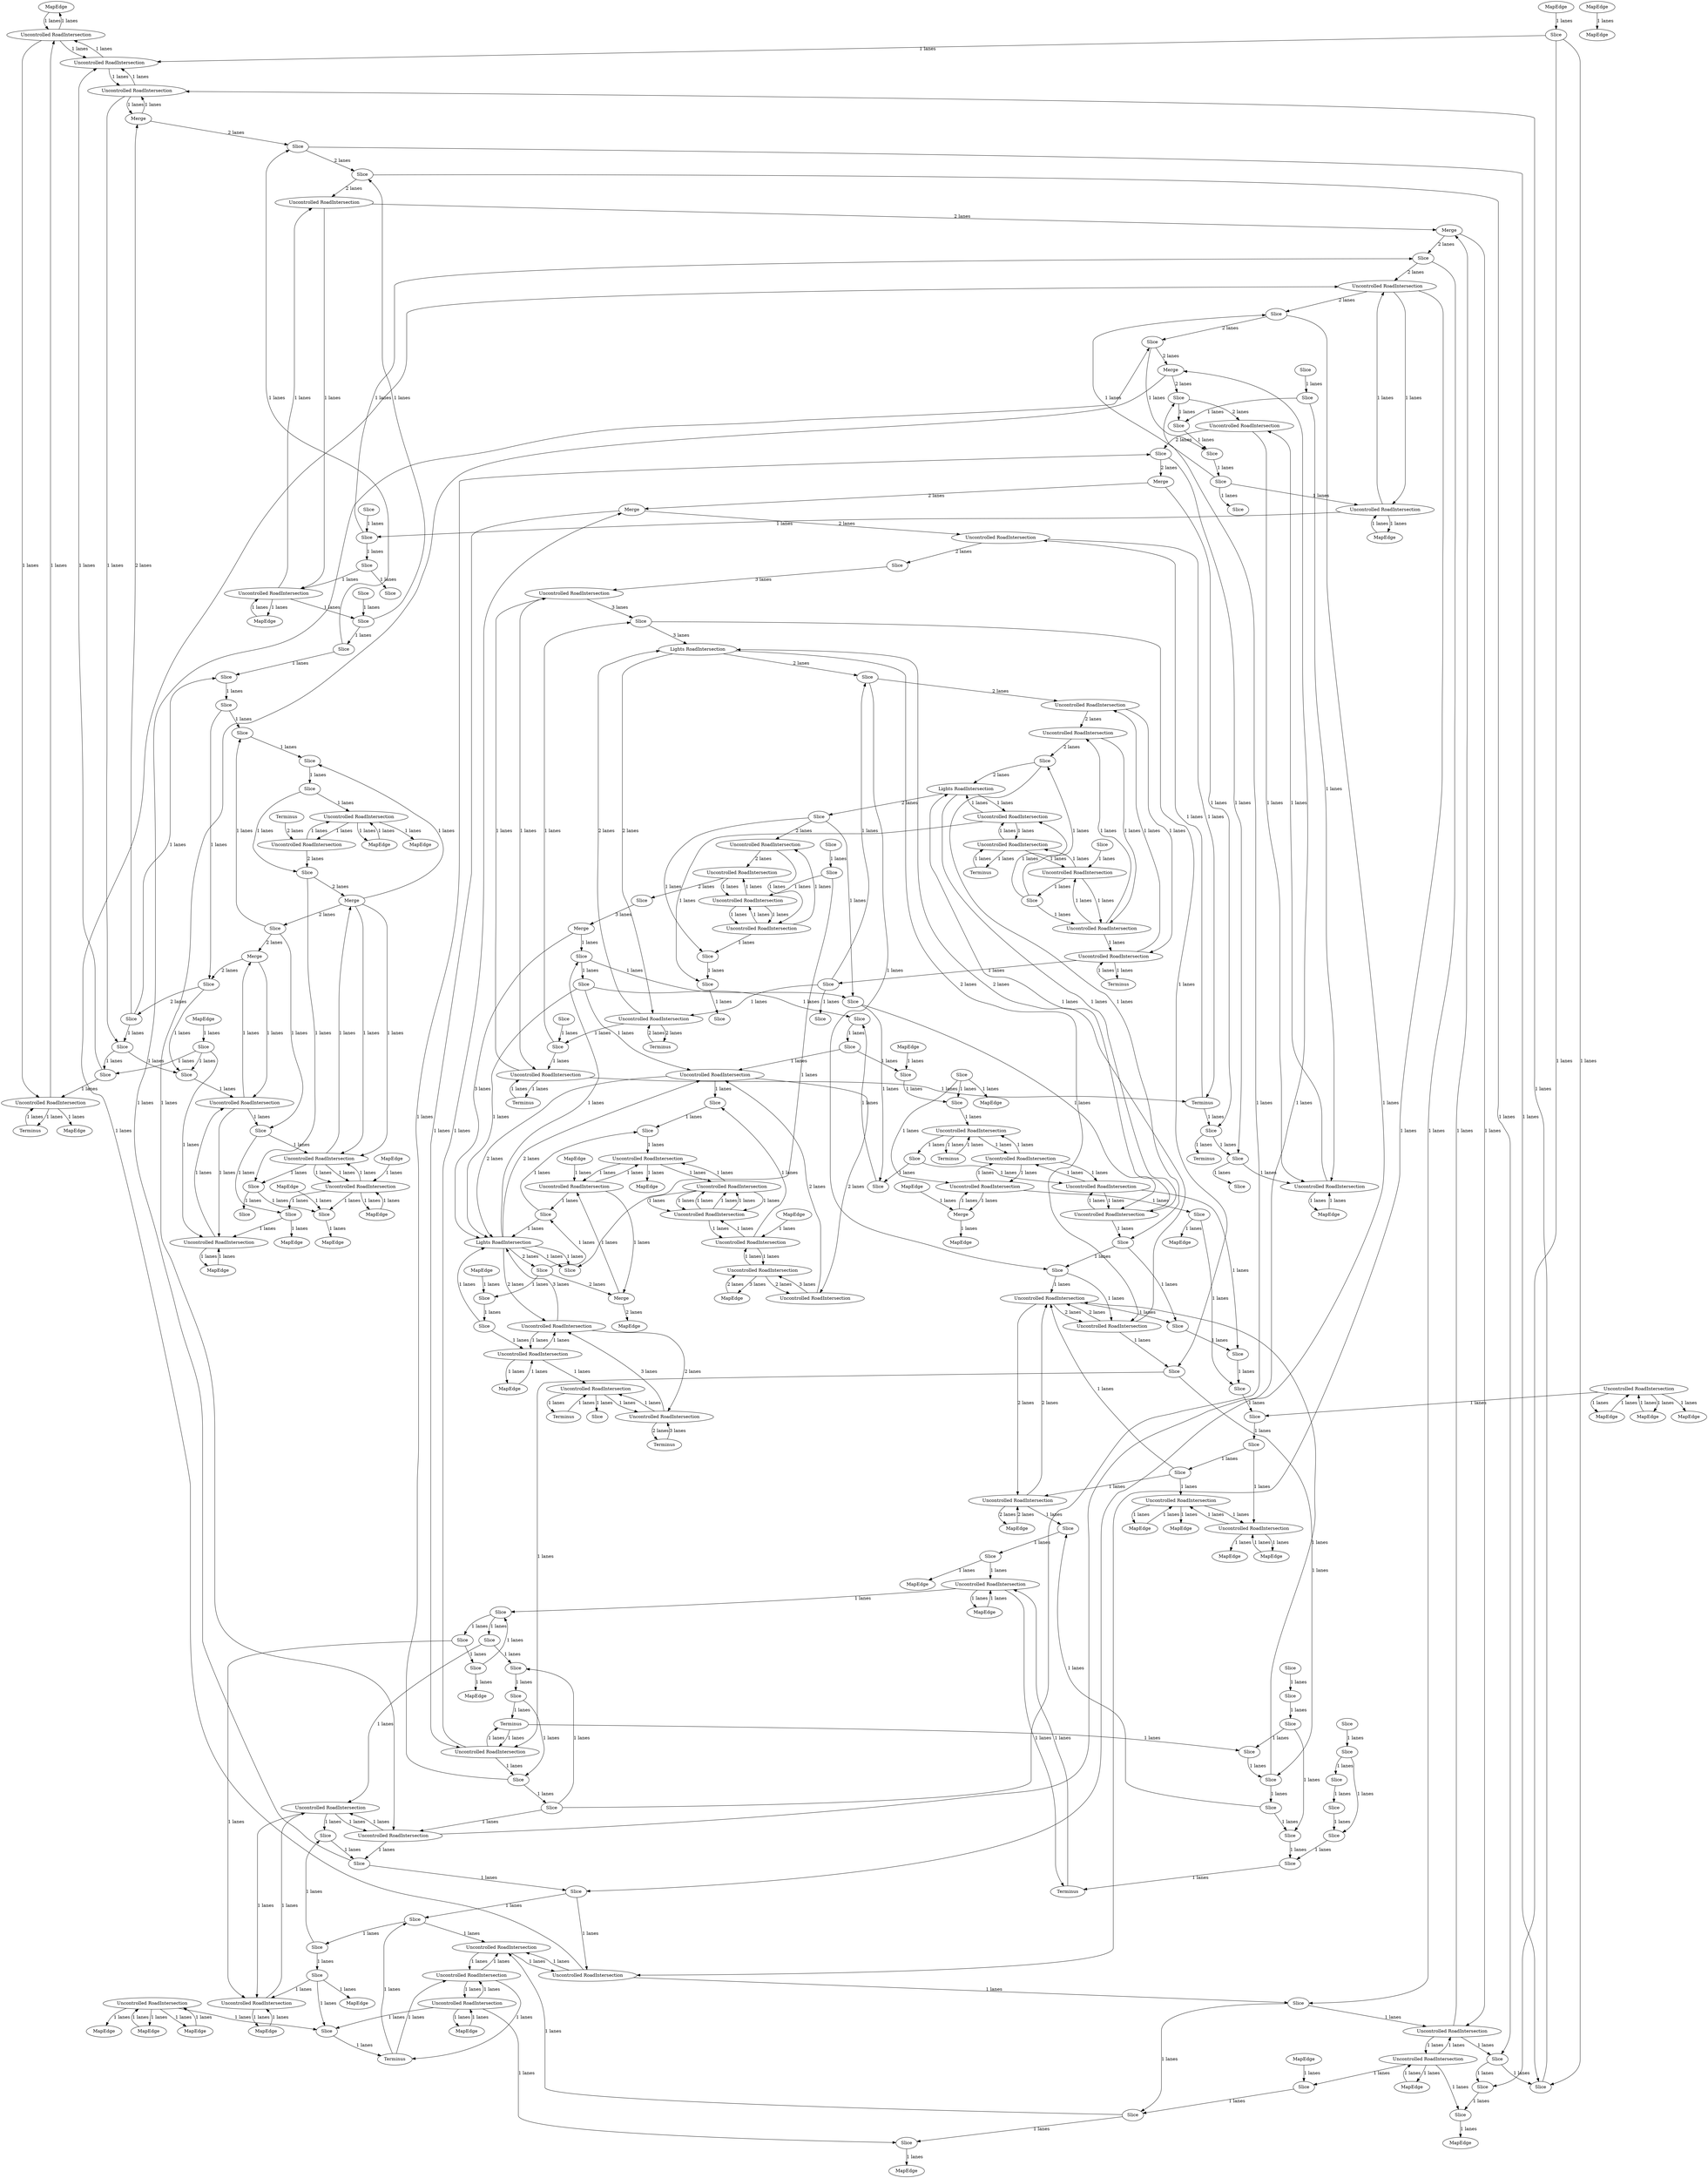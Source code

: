 digraph {
    0 [ label = "MapEdge" ]
    1 [ label = "Merge" ]
    2 [ label = "MapEdge" ]
    3 [ label = "Merge" ]
    4 [ label = "MapEdge" ]
    5 [ label = "Merge" ]
    6 [ label = "Uncontrolled RoadIntersection" ]
    7 [ label = "MapEdge" ]
    8 [ label = "MapEdge" ]
    9 [ label = "MapEdge" ]
    10 [ label = "Uncontrolled RoadIntersection" ]
    11 [ label = "MapEdge" ]
    12 [ label = "MapEdge" ]
    13 [ label = "Uncontrolled RoadIntersection" ]
    14 [ label = "MapEdge" ]
    15 [ label = "Merge" ]
    16 [ label = "MapEdge" ]
    17 [ label = "Merge" ]
    18 [ label = "Slice" ]
    19 [ label = "Slice" ]
    20 [ label = "MapEdge" ]
    21 [ label = "Uncontrolled RoadIntersection" ]
    22 [ label = "Terminus" ]
    23 [ label = "Terminus" ]
    24 [ label = "MapEdge" ]
    25 [ label = "Lights RoadIntersection" ]
    26 [ label = "MapEdge" ]
    27 [ label = "Terminus" ]
    28 [ label = "Uncontrolled RoadIntersection" ]
    29 [ label = "Terminus" ]
    30 [ label = "Slice" ]
    31 [ label = "Slice" ]
    32 [ label = "Uncontrolled RoadIntersection" ]
    33 [ label = "Uncontrolled RoadIntersection" ]
    34 [ label = "Terminus" ]
    35 [ label = "Merge" ]
    36 [ label = "Terminus" ]
    37 [ label = "Terminus" ]
    38 [ label = "Uncontrolled RoadIntersection" ]
    39 [ label = "Slice" ]
    40 [ label = "Slice" ]
    41 [ label = "Merge" ]
    42 [ label = "Slice" ]
    43 [ label = "MapEdge" ]
    44 [ label = "Slice" ]
    45 [ label = "Uncontrolled RoadIntersection" ]
    46 [ label = "Slice" ]
    47 [ label = "MapEdge" ]
    48 [ label = "Uncontrolled RoadIntersection" ]
    49 [ label = "MapEdge" ]
    50 [ label = "Slice" ]
    51 [ label = "MapEdge" ]
    52 [ label = "Slice" ]
    53 [ label = "Slice" ]
    54 [ label = "Slice" ]
    55 [ label = "Slice" ]
    56 [ label = "Slice" ]
    57 [ label = "Slice" ]
    58 [ label = "MapEdge" ]
    59 [ label = "Uncontrolled RoadIntersection" ]
    60 [ label = "Slice" ]
    61 [ label = "Slice" ]
    62 [ label = "Slice" ]
    63 [ label = "Uncontrolled RoadIntersection" ]
    64 [ label = "Slice" ]
    65 [ label = "Slice" ]
    66 [ label = "Slice" ]
    67 [ label = "Slice" ]
    68 [ label = "Uncontrolled RoadIntersection" ]
    69 [ label = "MapEdge" ]
    70 [ label = "Slice" ]
    71 [ label = "Slice" ]
    72 [ label = "Slice" ]
    73 [ label = "Slice" ]
    74 [ label = "Slice" ]
    75 [ label = "Slice" ]
    76 [ label = "Slice" ]
    77 [ label = "Slice" ]
    78 [ label = "Slice" ]
    79 [ label = "Slice" ]
    80 [ label = "Slice" ]
    81 [ label = "Slice" ]
    82 [ label = "Slice" ]
    83 [ label = "Slice" ]
    84 [ label = "Slice" ]
    85 [ label = "MapEdge" ]
    86 [ label = "MapEdge" ]
    87 [ label = "Uncontrolled RoadIntersection" ]
    88 [ label = "MapEdge" ]
    89 [ label = "MapEdge" ]
    90 [ label = "Slice" ]
    91 [ label = "Slice" ]
    92 [ label = "Slice" ]
    93 [ label = "Slice" ]
    94 [ label = "Slice" ]
    95 [ label = "Slice" ]
    96 [ label = "MapEdge" ]
    97 [ label = "Uncontrolled RoadIntersection" ]
    98 [ label = "Uncontrolled RoadIntersection" ]
    99 [ label = "MapEdge" ]
    100 [ label = "Slice" ]
    101 [ label = "Slice" ]
    102 [ label = "Slice" ]
    103 [ label = "Slice" ]
    104 [ label = "Slice" ]
    105 [ label = "Slice" ]
    106 [ label = "Slice" ]
    107 [ label = "MapEdge" ]
    108 [ label = "MapEdge" ]
    109 [ label = "Slice" ]
    110 [ label = "Slice" ]
    111 [ label = "Slice" ]
    112 [ label = "Slice" ]
    113 [ label = "Slice" ]
    114 [ label = "Terminus" ]
    115 [ label = "Uncontrolled RoadIntersection" ]
    116 [ label = "Slice" ]
    117 [ label = "Slice" ]
    118 [ label = "Uncontrolled RoadIntersection" ]
    119 [ label = "Slice" ]
    120 [ label = "Slice" ]
    121 [ label = "Slice" ]
    122 [ label = "Slice" ]
    123 [ label = "Slice" ]
    124 [ label = "Slice" ]
    125 [ label = "MapEdge" ]
    126 [ label = "Uncontrolled RoadIntersection" ]
    127 [ label = "Slice" ]
    128 [ label = "MapEdge" ]
    129 [ label = "Slice" ]
    130 [ label = "Slice" ]
    131 [ label = "Uncontrolled RoadIntersection" ]
    132 [ label = "Slice" ]
    133 [ label = "Slice" ]
    134 [ label = "Slice" ]
    135 [ label = "Slice" ]
    136 [ label = "Uncontrolled RoadIntersection" ]
    137 [ label = "Slice" ]
    138 [ label = "Slice" ]
    139 [ label = "Slice" ]
    140 [ label = "Slice" ]
    141 [ label = "Slice" ]
    142 [ label = "Uncontrolled RoadIntersection" ]
    143 [ label = "MapEdge" ]
    144 [ label = "Slice" ]
    145 [ label = "Slice" ]
    146 [ label = "MapEdge" ]
    147 [ label = "Slice" ]
    148 [ label = "Slice" ]
    149 [ label = "MapEdge" ]
    150 [ label = "Uncontrolled RoadIntersection" ]
    151 [ label = "Slice" ]
    152 [ label = "Slice" ]
    153 [ label = "MapEdge" ]
    154 [ label = "Slice" ]
    155 [ label = "Slice" ]
    156 [ label = "Slice" ]
    157 [ label = "Slice" ]
    158 [ label = "MapEdge" ]
    159 [ label = "Slice" ]
    160 [ label = "Slice" ]
    161 [ label = "MapEdge" ]
    162 [ label = "Uncontrolled RoadIntersection" ]
    163 [ label = "Slice" ]
    164 [ label = "Slice" ]
    165 [ label = "Uncontrolled RoadIntersection" ]
    166 [ label = "Slice" ]
    167 [ label = "MapEdge" ]
    168 [ label = "Uncontrolled RoadIntersection" ]
    169 [ label = "MapEdge" ]
    170 [ label = "Slice" ]
    171 [ label = "Slice" ]
    172 [ label = "Slice" ]
    173 [ label = "Slice" ]
    174 [ label = "Uncontrolled RoadIntersection" ]
    175 [ label = "Slice" ]
    176 [ label = "Slice" ]
    177 [ label = "Slice" ]
    178 [ label = "Slice" ]
    179 [ label = "Uncontrolled RoadIntersection" ]
    180 [ label = "Terminus" ]
    181 [ label = "Merge" ]
    182 [ label = "Terminus" ]
    183 [ label = "Uncontrolled RoadIntersection" ]
    184 [ label = "Uncontrolled RoadIntersection" ]
    185 [ label = "Uncontrolled RoadIntersection" ]
    186 [ label = "Uncontrolled RoadIntersection" ]
    187 [ label = "Uncontrolled RoadIntersection" ]
    188 [ label = "Uncontrolled RoadIntersection" ]
    189 [ label = "Uncontrolled RoadIntersection" ]
    190 [ label = "Uncontrolled RoadIntersection" ]
    191 [ label = "Lights RoadIntersection" ]
    192 [ label = "Uncontrolled RoadIntersection" ]
    193 [ label = "Terminus" ]
    194 [ label = "Uncontrolled RoadIntersection" ]
    195 [ label = "Uncontrolled RoadIntersection" ]
    196 [ label = "MapEdge" ]
    197 [ label = "Terminus" ]
    198 [ label = "Uncontrolled RoadIntersection" ]
    199 [ label = "Slice" ]
    200 [ label = "Slice" ]
    201 [ label = "Slice" ]
    202 [ label = "Slice" ]
    203 [ label = "Slice" ]
    204 [ label = "Slice" ]
    205 [ label = "Slice" ]
    206 [ label = "Slice" ]
    207 [ label = "Uncontrolled RoadIntersection" ]
    208 [ label = "MapEdge" ]
    209 [ label = "Slice" ]
    210 [ label = "Slice" ]
    211 [ label = "Uncontrolled RoadIntersection" ]
    212 [ label = "Slice" ]
    213 [ label = "Uncontrolled RoadIntersection" ]
    214 [ label = "Slice" ]
    215 [ label = "Slice" ]
    216 [ label = "Uncontrolled RoadIntersection" ]
    217 [ label = "Slice" ]
    218 [ label = "Slice" ]
    219 [ label = "Uncontrolled RoadIntersection" ]
    220 [ label = "Slice" ]
    221 [ label = "Uncontrolled RoadIntersection" ]
    222 [ label = "Slice" ]
    223 [ label = "Slice" ]
    224 [ label = "Uncontrolled RoadIntersection" ]
    225 [ label = "Slice" ]
    226 [ label = "Slice" ]
    227 [ label = "Uncontrolled RoadIntersection" ]
    228 [ label = "Slice" ]
    229 [ label = "Uncontrolled RoadIntersection" ]
    230 [ label = "Slice" ]
    231 [ label = "Slice" ]
    232 [ label = "Slice" ]
    233 [ label = "Slice" ]
    234 [ label = "Slice" ]
    235 [ label = "MapEdge" ]
    236 [ label = "Lights RoadIntersection" ]
    237 [ label = "Uncontrolled RoadIntersection" ]
    238 [ label = "Uncontrolled RoadIntersection" ]
    239 [ label = "Terminus" ]
    240 [ label = "Uncontrolled RoadIntersection" ]
    241 [ label = "Uncontrolled RoadIntersection" ]
    242 [ label = "Uncontrolled RoadIntersection" ]
    243 [ label = "Uncontrolled RoadIntersection" ]
    244 [ label = "Uncontrolled RoadIntersection" ]
    245 [ label = "Uncontrolled RoadIntersection" ]
    246 [ label = "Merge" ]
    247 [ label = "Merge" ]
    248 [ label = "Uncontrolled RoadIntersection" ]
    249 [ label = "Uncontrolled RoadIntersection" ]
    250 [ label = "Uncontrolled RoadIntersection" ]
    251 [ label = "MapEdge" ]
    252 [ label = "Uncontrolled RoadIntersection" ]
    253 [ label = "MapEdge" ]
    254 [ label = "Uncontrolled RoadIntersection" ]
    255 [ label = "Uncontrolled RoadIntersection" ]
    256 [ label = "Terminus" ]
    257 [ label = "MapEdge" ]
    258 [ label = "Uncontrolled RoadIntersection" ]
    259 [ label = "Uncontrolled RoadIntersection" ]
    260 [ label = "MapEdge" ]
    261 [ label = "MapEdge" ]
    262 [ label = "Uncontrolled RoadIntersection" ]
    263 [ label = "MapEdge" ]
    264 [ label = "MapEdge" ]
    265 [ label = "MapEdge" ]
    266 [ label = "MapEdge" ]
    267 [ label = "MapEdge" ]
    0 -> 28 [ label = "1 lanes" ]
    28 -> 0 [ label = "1 lanes" ]
    28 -> 150 [ label = "1 lanes" ]
    150 -> 28 [ label = "1 lanes" ]
    150 -> 216 [ label = "1 lanes" ]
    216 -> 150 [ label = "1 lanes" ]
    216 -> 1 [ label = "1 lanes" ]
    1 -> 216 [ label = "1 lanes" ]
    2 -> 165 [ label = "1 lanes" ]
    165 -> 2 [ label = "1 lanes" ]
    165 -> 213 [ label = "1 lanes" ]
    213 -> 165 [ label = "1 lanes" ]
    213 -> 3 [ label = "1 lanes" ]
    3 -> 213 [ label = "1 lanes" ]
    4 -> 168 [ label = "1 lanes" ]
    168 -> 4 [ label = "1 lanes" ]
    168 -> 211 [ label = "1 lanes" ]
    211 -> 168 [ label = "1 lanes" ]
    211 -> 5 [ label = "1 lanes" ]
    5 -> 211 [ label = "1 lanes" ]
    6 -> 136 [ label = "1 lanes" ]
    136 -> 6 [ label = "1 lanes" ]
    136 -> 7 [ label = "1 lanes" ]
    7 -> 136 [ label = "1 lanes" ]
    8 -> 48 [ label = "1 lanes" ]
    48 -> 8 [ label = "1 lanes" ]
    48 -> 179 [ label = "1 lanes" ]
    179 -> 48 [ label = "1 lanes" ]
    179 -> 45 [ label = "1 lanes" ]
    45 -> 179 [ label = "1 lanes" ]
    45 -> 221 [ label = "1 lanes" ]
    221 -> 45 [ label = "1 lanes" ]
    221 -> 38 [ label = "1 lanes" ]
    38 -> 221 [ label = "1 lanes" ]
    38 -> 174 [ label = "1 lanes" ]
    174 -> 38 [ label = "1 lanes" ]
    174 -> 9 [ label = "1 lanes" ]
    9 -> 174 [ label = "1 lanes" ]
    10 -> 59 [ label = "1 lanes" ]
    59 -> 10 [ label = "1 lanes" ]
    59 -> 11 [ label = "1 lanes" ]
    11 -> 59 [ label = "1 lanes" ]
    12 -> 68 [ label = "1 lanes" ]
    68 -> 12 [ label = "1 lanes" ]
    68 -> 13 [ label = "1 lanes" ]
    13 -> 68 [ label = "1 lanes" ]
    14 -> 131 [ label = "1 lanes" ]
    131 -> 14 [ label = "1 lanes" ]
    131 -> 118 [ label = "1 lanes" ]
    118 -> 131 [ label = "1 lanes" ]
    118 -> 224 [ label = "1 lanes" ]
    224 -> 118 [ label = "1 lanes" ]
    224 -> 15 [ label = "1 lanes" ]
    15 -> 224 [ label = "1 lanes" ]
    16 -> 142 [ label = "1 lanes" ]
    142 -> 16 [ label = "1 lanes" ]
    142 -> 219 [ label = "1 lanes" ]
    219 -> 142 [ label = "1 lanes" ]
    219 -> 17 [ label = "1 lanes" ]
    17 -> 219 [ label = "1 lanes" ]
    206 -> 18 [ label = "1 lanes" ]
    19 -> 206 [ label = "1 lanes" ]
    20 -> 126 [ label = "1 lanes" ]
    126 -> 20 [ label = "1 lanes" ]
    126 -> 29 [ label = "1 lanes" ]
    29 -> 126 [ label = "1 lanes" ]
    21 -> 87 [ label = "1 lanes" ]
    87 -> 21 [ label = "1 lanes" ]
    87 -> 22 [ label = "1 lanes" ]
    22 -> 87 [ label = "1 lanes" ]
    13 -> 254 [ label = "2 lanes" ]
    254 -> 13 [ label = "3 lanes" ]
    254 -> 23 [ label = "2 lanes" ]
    23 -> 254 [ label = "3 lanes" ]
    24 -> 98 [ label = "2 lanes" ]
    98 -> 24 [ label = "2 lanes" ]
    98 -> 97 [ label = "2 lanes" ]
    97 -> 98 [ label = "2 lanes" ]
    97 -> 229 [ label = "2 lanes" ]
    229 -> 97 [ label = "2 lanes" ]
    229 -> 25 [ label = "2 lanes" ]
    25 -> 229 [ label = "2 lanes" ]
    246 -> 26 [ label = "2 lanes" ]
    27 -> 162 [ label = "1 lanes" ]
    162 -> 27 [ label = "1 lanes" ]
    162 -> 28 [ label = "1 lanes" ]
    28 -> 162 [ label = "1 lanes" ]
    205 -> 29 [ label = "1 lanes" ]
    201 -> 205 [ label = "1 lanes" ]
    30 -> 201 [ label = "1 lanes" ]
    31 -> 30 [ label = "1 lanes" ]
    32 -> 114 [ label = "1 lanes" ]
    114 -> 32 [ label = "1 lanes" ]
    33 -> 115 [ label = "1 lanes" ]
    115 -> 33 [ label = "1 lanes" ]
    115 -> 34 [ label = "1 lanes" ]
    34 -> 115 [ label = "1 lanes" ]
    35 -> 113 [ label = "1 lanes" ]
    113 -> 36 [ label = "1 lanes" ]
    37 -> 10 [ label = "2 lanes" ]
    10 -> 54 [ label = "2 lanes" ]
    54 -> 5 [ label = "2 lanes" ]
    5 -> 53 [ label = "2 lanes" ]
    53 -> 3 [ label = "2 lanes" ]
    3 -> 159 [ label = "2 lanes" ]
    159 -> 164 [ label = "2 lanes" ]
    164 -> 1 [ label = "2 lanes" ]
    1 -> 151 [ label = "2 lanes" ]
    151 -> 135 [ label = "2 lanes" ]
    135 -> 6 [ label = "2 lanes" ]
    6 -> 17 [ label = "2 lanes" ]
    17 -> 134 [ label = "2 lanes" ]
    134 -> 38 [ label = "2 lanes" ]
    38 -> 175 [ label = "2 lanes" ]
    175 -> 133 [ label = "2 lanes" ]
    133 -> 15 [ label = "2 lanes" ]
    15 -> 130 [ label = "2 lanes" ]
    130 -> 194 [ label = "2 lanes" ]
    194 -> 111 [ label = "2 lanes" ]
    111 -> 35 [ label = "2 lanes" ]
    35 -> 181 [ label = "2 lanes" ]
    181 -> 32 [ label = "2 lanes" ]
    32 -> 39 [ label = "2 lanes" ]
    40 -> 41 [ label = "3 lanes" ]
    41 -> 236 [ label = "3 lanes" ]
    39 -> 33 [ label = "3 lanes" ]
    33 -> 110 [ label = "3 lanes" ]
    110 -> 25 [ label = "3 lanes" ]
    25 -> 104 [ label = "2 lanes" ]
    104 -> 237 [ label = "2 lanes" ]
    237 -> 186 [ label = "2 lanes" ]
    186 -> 102 [ label = "2 lanes" ]
    102 -> 191 [ label = "2 lanes" ]
    191 -> 73 [ label = "2 lanes" ]
    73 -> 190 [ label = "2 lanes" ]
    190 -> 187 [ label = "2 lanes" ]
    187 -> 40 [ label = "2 lanes" ]
    236 -> 52 [ label = "2 lanes" ]
    52 -> 246 [ label = "2 lanes" ]
    42 -> 44 [ label = "1 lanes" ]
    262 -> 43 [ label = "1 lanes" ]
    180 -> 46 [ label = "1 lanes" ]
    44 -> 180 [ label = "1 lanes" ]
    262 -> 44 [ label = "1 lanes" ]
    61 -> 42 [ label = "1 lanes" ]
    46 -> 61 [ label = "1 lanes" ]
    46 -> 45 [ label = "1 lanes" ]
    48 -> 44 [ label = "1 lanes" ]
    244 -> 49 [ label = "1 lanes" ]
    62 -> 244 [ label = "1 lanes" ]
    50 -> 62 [ label = "1 lanes" ]
    63 -> 50 [ label = "1 lanes" ]
    82 -> 63 [ label = "1 lanes" ]
    241 -> 50 [ label = "1 lanes" ]
    51 -> 241 [ label = "1 lanes" ]
    234 -> 62 [ label = "1 lanes" ]
    52 -> 234 [ label = "1 lanes" ]
    212 -> 170 [ label = "1 lanes" ]
    53 -> 212 [ label = "1 lanes" ]
    211 -> 168 [ label = "1 lanes" ]
    5 -> 211 [ label = "1 lanes" ]
    54 -> 210 [ label = "1 lanes" ]
    55 -> 54 [ label = "1 lanes" ]
    56 -> 57 [ label = "1 lanes" ]
    154 -> 166 [ label = "1 lanes" ]
    155 -> 154 [ label = "1 lanes" ]
    157 -> 155 [ label = "1 lanes" ]
    156 -> 157 [ label = "1 lanes" ]
    57 -> 156 [ label = "1 lanes" ]
    136 -> 57 [ label = "1 lanes" ]
    59 -> 58 [ label = "1 lanes" ]
    55 -> 59 [ label = "1 lanes" ]
    166 -> 55 [ label = "1 lanes" ]
    61 -> 60 [ label = "1 lanes" ]
    42 -> 131 [ label = "1 lanes" ]
    42 -> 47 [ label = "1 lanes" ]
    41 -> 233 [ label = "1 lanes" ]
    233 -> 70 [ label = "1 lanes" ]
    70 -> 63 [ label = "1 lanes" ]
    52 -> 65 [ label = "1 lanes" ]
    236 -> 66 [ label = "1 lanes" ]
    64 -> 236 [ label = "1 lanes" ]
    255 -> 67 [ label = "1 lanes" ]
    68 -> 255 [ label = "1 lanes" ]
    64 -> 68 [ label = "1 lanes" ]
    65 -> 64 [ label = "1 lanes" ]
    69 -> 65 [ label = "1 lanes" ]
    236 -> 66 [ label = "1 lanes" ]
    70 -> 236 [ label = "1 lanes" ]
    73 -> 71 [ label = "1 lanes" ]
    192 -> 72 [ label = "1 lanes" ]
    101 -> 192 [ label = "1 lanes" ]
    232 -> 77 [ label = "1 lanes" ]
    73 -> 232 [ label = "1 lanes" ]
    72 -> 74 [ label = "1 lanes" ]
    71 -> 72 [ label = "1 lanes" ]
    76 -> 66 [ label = "1 lanes" ]
    75 -> 76 [ label = "1 lanes" ]
    189 -> 71 [ label = "1 lanes" ]
    188 -> 189 [ label = "1 lanes" ]
    76 -> 188 [ label = "1 lanes" ]
    77 -> 83 [ label = "1 lanes" ]
    80 -> 79 [ label = "1 lanes" ]
    85 -> 81 [ label = "1 lanes" ]
    70 -> 83 [ label = "1 lanes" ]
    78 -> 249 [ label = "1 lanes" ]
    248 -> 84 [ label = "1 lanes" ]
    80 -> 248 [ label = "1 lanes" ]
    80 -> 86 [ label = "1 lanes" ]
    81 -> 79 [ label = "1 lanes" ]
    82 -> 81 [ label = "1 lanes" ]
    78 -> 77 [ label = "1 lanes" ]
    87 -> 78 [ label = "1 lanes" ]
    79 -> 87 [ label = "1 lanes" ]
    83 -> 82 [ label = "1 lanes" ]
    252 -> 88 [ label = "1 lanes" ]
    84 -> 89 [ label = "1 lanes" ]
    84 -> 90 [ label = "1 lanes" ]
    252 -> 91 [ label = "1 lanes" ]
    92 -> 258 [ label = "1 lanes" ]
    230 -> 97 [ label = "1 lanes" ]
    249 -> 94 [ label = "1 lanes" ]
    231 -> 95 [ label = "1 lanes" ]
    258 -> 96 [ label = "1 lanes" ]
    95 -> 94 [ label = "1 lanes" ]
    90 -> 91 [ label = "1 lanes" ]
    93 -> 98 [ label = "1 lanes" ]
    259 -> 99 [ label = "1 lanes" ]
    93 -> 259 [ label = "1 lanes" ]
    93 -> 97 [ label = "1 lanes" ]
    92 -> 93 [ label = "1 lanes" ]
    91 -> 92 [ label = "1 lanes" ]
    94 -> 90 [ label = "1 lanes" ]
    102 -> 231 [ label = "1 lanes" ]
    101 -> 102 [ label = "1 lanes" ]
    100 -> 103 [ label = "1 lanes" ]
    104 -> 230 [ label = "1 lanes" ]
    100 -> 104 [ label = "1 lanes" ]
    184 -> 101 [ label = "1 lanes" ]
    105 -> 184 [ label = "1 lanes" ]
    100 -> 198 [ label = "1 lanes" ]
    238 -> 100 [ label = "1 lanes" ]
    185 -> 238 [ label = "1 lanes" ]
    101 -> 185 [ label = "1 lanes" ]
    168 -> 106 [ label = "1 lanes" ]
    106 -> 107 [ label = "1 lanes" ]
    210 -> 106 [ label = "1 lanes" ]
    108 -> 106 [ label = "1 lanes" ]
    112 -> 109 [ label = "1 lanes" ]
    111 -> 112 [ label = "1 lanes" ]
    228 -> 132 [ label = "1 lanes" ]
    110 -> 228 [ label = "1 lanes" ]
    112 -> 195 [ label = "1 lanes" ]
    226 -> 111 [ label = "1 lanes" ]
    121 -> 226 [ label = "1 lanes" ]
    113 -> 112 [ label = "1 lanes" ]
    114 -> 113 [ label = "1 lanes" ]
    115 -> 114 [ label = "1 lanes" ]
    116 -> 115 [ label = "1 lanes" ]
    198 -> 116 [ label = "1 lanes" ]
    116 -> 110 [ label = "1 lanes" ]
    117 -> 116 [ label = "1 lanes" ]
    97 -> 95 [ label = "1 lanes" ]
    118 -> 60 [ label = "1 lanes" ]
    119 -> 118 [ label = "1 lanes" ]
    225 -> 120 [ label = "1 lanes" ]
    123 -> 122 [ label = "1 lanes" ]
    98 -> 124 [ label = "1 lanes" ]
    122 -> 125 [ label = "1 lanes" ]
    129 -> 123 [ label = "1 lanes" ]
    126 -> 129 [ label = "1 lanes" ]
    127 -> 126 [ label = "1 lanes" ]
    129 -> 119 [ label = "1 lanes" ]
    122 -> 129 [ label = "1 lanes" ]
    225 -> 130 [ label = "1 lanes" ]
    123 -> 131 [ label = "1 lanes" ]
    127 -> 128 [ label = "1 lanes" ]
    124 -> 127 [ label = "1 lanes" ]
    204 -> 124 [ label = "1 lanes" ]
    132 -> 204 [ label = "1 lanes" ]
    132 -> 97 [ label = "1 lanes" ]
    18 -> 132 [ label = "1 lanes" ]
    182 -> 18 [ label = "1 lanes" ]
    121 -> 182 [ label = "1 lanes" ]
    120 -> 121 [ label = "1 lanes" ]
    119 -> 120 [ label = "1 lanes" ]
    223 -> 133 [ label = "1 lanes" ]
    60 -> 223 [ label = "1 lanes" ]
    134 -> 220 [ label = "1 lanes" ]
    140 -> 134 [ label = "1 lanes" ]
    135 -> 218 [ label = "1 lanes" ]
    57 -> 135 [ label = "1 lanes" ]
    139 -> 136 [ label = "1 lanes" ]
    137 -> 140 [ label = "1 lanes" ]
    139 -> 138 [ label = "1 lanes" ]
    140 -> 139 [ label = "1 lanes" ]
    174 -> 140 [ label = "1 lanes" ]
    48 -> 141 [ label = "1 lanes" ]
    142 -> 145 [ label = "1 lanes" ]
    141 -> 143 [ label = "1 lanes" ]
    144 -> 141 [ label = "1 lanes" ]
    220 -> 144 [ label = "1 lanes" ]
    144 -> 45 [ label = "1 lanes" ]
    145 -> 144 [ label = "1 lanes" ]
    146 -> 145 [ label = "1 lanes" ]
    218 -> 147 [ label = "1 lanes" ]
    142 -> 148 [ label = "1 lanes" ]
    148 -> 149 [ label = "1 lanes" ]
    152 -> 150 [ label = "1 lanes" ]
    151 -> 217 [ label = "1 lanes" ]
    156 -> 151 [ label = "1 lanes" ]
    147 -> 148 [ label = "1 lanes" ]
    152 -> 147 [ label = "1 lanes" ]
    152 -> 217 [ label = "1 lanes" ]
    153 -> 152 [ label = "1 lanes" ]
    53 -> 154 [ label = "1 lanes" ]
    164 -> 157 [ label = "1 lanes" ]
    160 -> 214 [ label = "1 lanes" ]
    158 -> 160 [ label = "1 lanes" ]
    159 -> 214 [ label = "1 lanes" ]
    155 -> 159 [ label = "1 lanes" ]
    163 -> 150 [ label = "1 lanes" ]
    160 -> 163 [ label = "1 lanes" ]
    162 -> 161 [ label = "1 lanes" ]
    163 -> 162 [ label = "1 lanes" ]
    215 -> 163 [ label = "1 lanes" ]
    164 -> 215 [ label = "1 lanes" ]
    160 -> 165 [ label = "1 lanes" ]
    5 -> 166 [ label = "1 lanes" ]
    170 -> 167 [ label = "1 lanes" ]
    169 -> 168 [ label = "1 lanes" ]
    170 -> 165 [ label = "1 lanes" ]
    168 -> 170 [ label = "1 lanes" ]
    133 -> 171 [ label = "1 lanes" ]
    173 -> 172 [ label = "1 lanes" ]
    178 -> 174 [ label = "1 lanes" ]
    222 -> 46 [ label = "1 lanes" ]
    175 -> 222 [ label = "1 lanes" ]
    178 -> 175 [ label = "1 lanes" ]
    178 -> 176 [ label = "1 lanes" ]
    173 -> 195 [ label = "1 lanes" ]
    177 -> 173 [ label = "1 lanes" ]
    171 -> 178 [ label = "1 lanes" ]
    172 -> 171 [ label = "1 lanes" ]
    130 -> 172 [ label = "1 lanes" ]
    179 -> 180 [ label = "1 lanes" ]
    180 -> 179 [ label = "1 lanes" ]
    181 -> 227 [ label = "1 lanes" ]
    227 -> 181 [ label = "1 lanes" ]
    227 -> 182 [ label = "1 lanes" ]
    182 -> 227 [ label = "1 lanes" ]
    183 -> 184 [ label = "1 lanes" ]
    184 -> 183 [ label = "1 lanes" ]
    184 -> 185 [ label = "1 lanes" ]
    185 -> 184 [ label = "1 lanes" ]
    185 -> 186 [ label = "1 lanes" ]
    186 -> 185 [ label = "1 lanes" ]
    187 -> 188 [ label = "1 lanes" ]
    188 -> 187 [ label = "1 lanes" ]
    188 -> 189 [ label = "1 lanes" ]
    189 -> 188 [ label = "1 lanes" ]
    189 -> 190 [ label = "1 lanes" ]
    190 -> 189 [ label = "1 lanes" ]
    191 -> 192 [ label = "1 lanes" ]
    192 -> 191 [ label = "1 lanes" ]
    192 -> 183 [ label = "1 lanes" ]
    183 -> 192 [ label = "1 lanes" ]
    183 -> 193 [ label = "1 lanes" ]
    193 -> 183 [ label = "1 lanes" ]
    194 -> 195 [ label = "1 lanes" ]
    195 -> 194 [ label = "1 lanes" ]
    195 -> 196 [ label = "1 lanes" ]
    196 -> 195 [ label = "1 lanes" ]
    197 -> 198 [ label = "2 lanes" ]
    198 -> 197 [ label = "2 lanes" ]
    198 -> 25 [ label = "2 lanes" ]
    25 -> 198 [ label = "2 lanes" ]
    236 -> 13 [ label = "2 lanes" ]
    13 -> 236 [ label = "3 lanes" ]
    202 -> 31 [ label = "1 lanes" ]
    199 -> 202 [ label = "1 lanes" ]
    200 -> 19 [ label = "1 lanes" ]
    202 -> 201 [ label = "1 lanes" ]
    204 -> 203 [ label = "1 lanes" ]
    203 -> 205 [ label = "1 lanes" ]
    206 -> 203 [ label = "1 lanes" ]
    207 -> 63 [ label = "2 lanes" ]
    63 -> 207 [ label = "2 lanes" ]
    208 -> 240 [ label = "2 lanes" ]
    240 -> 208 [ label = "3 lanes" ]
    240 -> 207 [ label = "2 lanes" ]
    207 -> 240 [ label = "3 lanes" ]
    210 -> 209 [ label = "1 lanes" ]
    211 -> 210 [ label = "1 lanes" ]
    212 -> 211 [ label = "1 lanes" ]
    213 -> 212 [ label = "1 lanes" ]
    214 -> 213 [ label = "1 lanes" ]
    215 -> 214 [ label = "1 lanes" ]
    216 -> 215 [ label = "1 lanes" ]
    217 -> 216 [ label = "1 lanes" ]
    218 -> 217 [ label = "1 lanes" ]
    219 -> 218 [ label = "1 lanes" ]
    220 -> 219 [ label = "1 lanes" ]
    221 -> 220 [ label = "1 lanes" ]
    222 -> 221 [ label = "1 lanes" ]
    223 -> 222 [ label = "1 lanes" ]
    224 -> 223 [ label = "1 lanes" ]
    225 -> 224 [ label = "1 lanes" ]
    226 -> 225 [ label = "1 lanes" ]
    227 -> 226 [ label = "1 lanes" ]
    228 -> 227 [ label = "1 lanes" ]
    229 -> 228 [ label = "1 lanes" ]
    230 -> 229 [ label = "1 lanes" ]
    231 -> 230 [ label = "1 lanes" ]
    250 -> 231 [ label = "1 lanes" ]
    232 -> 250 [ label = "1 lanes" ]
    233 -> 232 [ label = "1 lanes" ]
    236 -> 233 [ label = "1 lanes" ]
    234 -> 236 [ label = "1 lanes" ]
    245 -> 234 [ label = "1 lanes" ]
    235 -> 245 [ label = "1 lanes" ]
    63 -> 236 [ label = "2 lanes" ]
    236 -> 63 [ label = "2 lanes" ]
    237 -> 238 [ label = "1 lanes" ]
    238 -> 237 [ label = "1 lanes" ]
    238 -> 239 [ label = "1 lanes" ]
    239 -> 238 [ label = "1 lanes" ]
    240 -> 241 [ label = "1 lanes" ]
    241 -> 240 [ label = "1 lanes" ]
    241 -> 242 [ label = "1 lanes" ]
    242 -> 241 [ label = "1 lanes" ]
    242 -> 243 [ label = "1 lanes" ]
    243 -> 242 [ label = "1 lanes" ]
    242 -> 243 [ label = "1 lanes" ]
    243 -> 242 [ label = "1 lanes" ]
    243 -> 244 [ label = "1 lanes" ]
    244 -> 243 [ label = "1 lanes" ]
    244 -> 245 [ label = "1 lanes" ]
    245 -> 244 [ label = "1 lanes" ]
    245 -> 246 [ label = "1 lanes" ]
    246 -> 245 [ label = "1 lanes" ]
    242 -> 243 [ label = "1 lanes" ]
    243 -> 242 [ label = "1 lanes" ]
    247 -> 248 [ label = "1 lanes" ]
    248 -> 247 [ label = "1 lanes" ]
    248 -> 21 [ label = "1 lanes" ]
    21 -> 248 [ label = "1 lanes" ]
    21 -> 249 [ label = "1 lanes" ]
    249 -> 21 [ label = "1 lanes" ]
    249 -> 250 [ label = "1 lanes" ]
    250 -> 249 [ label = "1 lanes" ]
    250 -> 191 [ label = "1 lanes" ]
    191 -> 250 [ label = "1 lanes" ]
    251 -> 252 [ label = "1 lanes" ]
    252 -> 251 [ label = "1 lanes" ]
    252 -> 253 [ label = "1 lanes" ]
    253 -> 252 [ label = "1 lanes" ]
    254 -> 255 [ label = "1 lanes" ]
    255 -> 254 [ label = "1 lanes" ]
    255 -> 256 [ label = "1 lanes" ]
    256 -> 255 [ label = "1 lanes" ]
    257 -> 258 [ label = "1 lanes" ]
    258 -> 257 [ label = "1 lanes" ]
    258 -> 259 [ label = "1 lanes" ]
    259 -> 258 [ label = "1 lanes" ]
    259 -> 260 [ label = "1 lanes" ]
    260 -> 259 [ label = "1 lanes" ]
    261 -> 262 [ label = "1 lanes" ]
    262 -> 261 [ label = "1 lanes" ]
    262 -> 263 [ label = "1 lanes" ]
    263 -> 262 [ label = "1 lanes" ]
    265 -> 264 [ label = "1 lanes" ]
    267 -> 247 [ label = "1 lanes" ]
    247 -> 266 [ label = "1 lanes" ]
}
